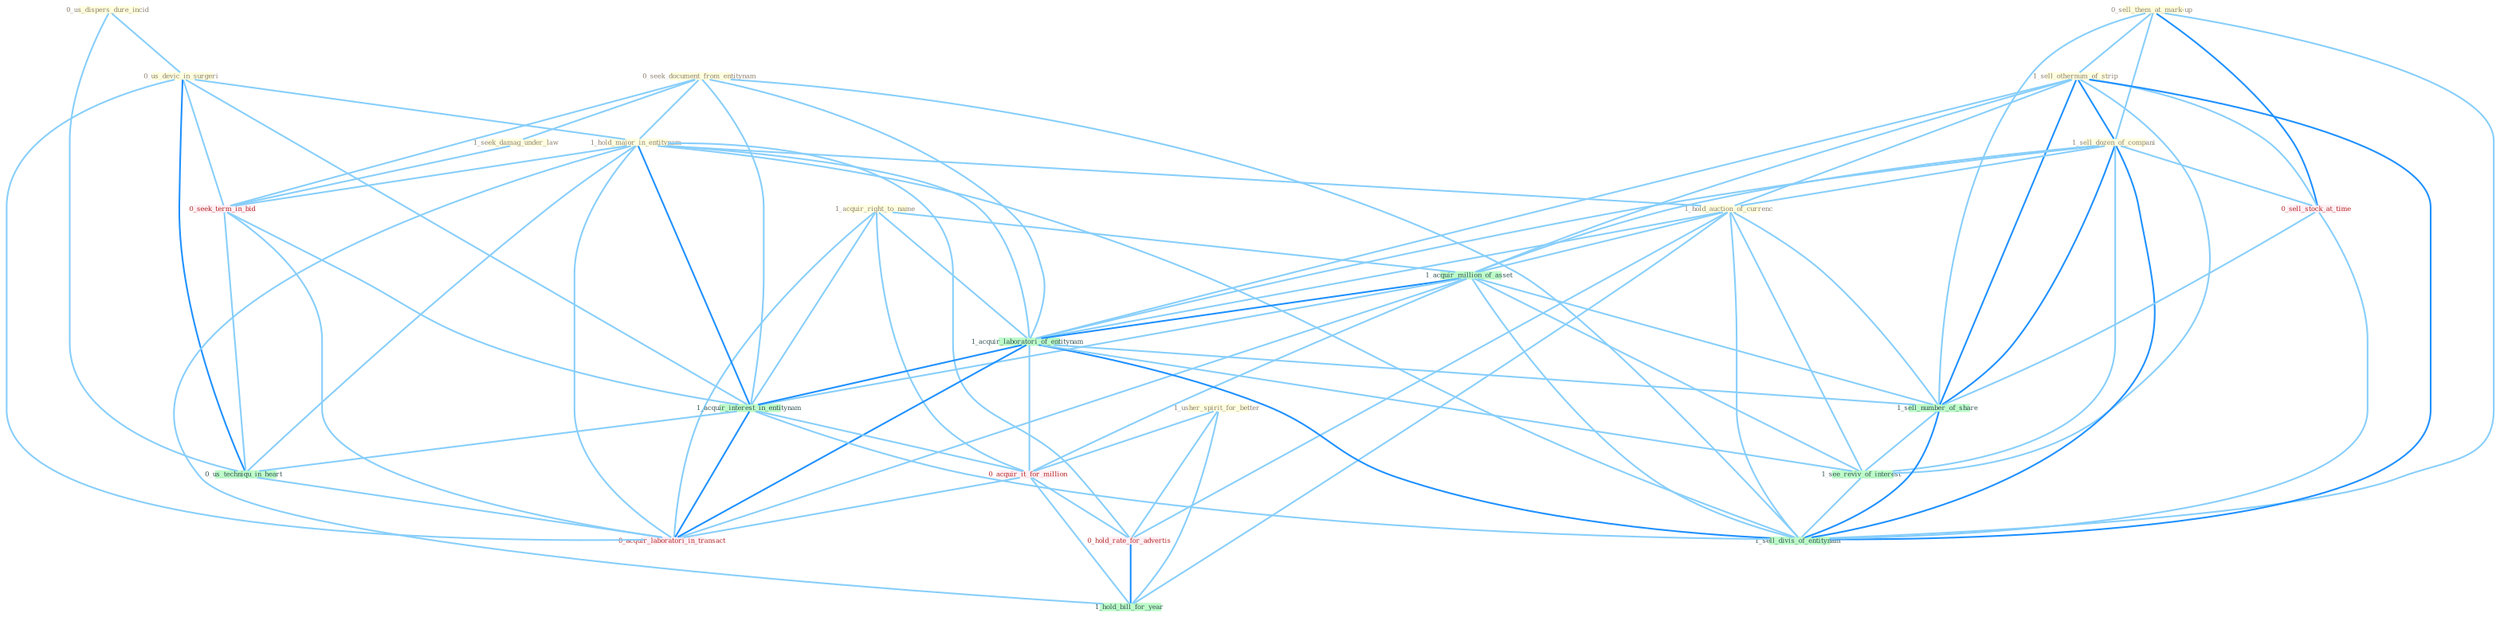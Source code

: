 Graph G{ 
    node
    [shape=polygon,style=filled,width=.5,height=.06,color="#BDFCC9",fixedsize=true,fontsize=4,
    fontcolor="#2f4f4f"];
    {node
    [color="#ffffe0", fontcolor="#8b7d6b"] "1_acquir_right_to_name " "0_sell_them_at_mark-up " "1_sell_othernum_of_strip " "0_seek_document_from_entitynam " "0_us_dispers_dure_incid " "1_sell_dozen_of_compani " "1_seek_damag_under_law " "0_us_devic_in_surgeri " "1_hold_major_in_entitynam " "1_hold_auction_of_currenc " "1_usher_spirit_for_better "}
{node [color="#fff0f5", fontcolor="#b22222"] "0_seek_term_in_bid " "0_acquir_it_for_million " "0_hold_rate_for_advertis " "0_acquir_laboratori_in_transact " "0_sell_stock_at_time "}
edge [color="#B0E2FF"];

	"1_acquir_right_to_name " -- "1_acquir_million_of_asset " [w="1", color="#87cefa" ];
	"1_acquir_right_to_name " -- "1_acquir_laboratori_of_entitynam " [w="1", color="#87cefa" ];
	"1_acquir_right_to_name " -- "1_acquir_interest_in_entitynam " [w="1", color="#87cefa" ];
	"1_acquir_right_to_name " -- "0_acquir_it_for_million " [w="1", color="#87cefa" ];
	"1_acquir_right_to_name " -- "0_acquir_laboratori_in_transact " [w="1", color="#87cefa" ];
	"0_sell_them_at_mark-up " -- "1_sell_othernum_of_strip " [w="1", color="#87cefa" ];
	"0_sell_them_at_mark-up " -- "1_sell_dozen_of_compani " [w="1", color="#87cefa" ];
	"0_sell_them_at_mark-up " -- "0_sell_stock_at_time " [w="2", color="#1e90ff" , len=0.8];
	"0_sell_them_at_mark-up " -- "1_sell_number_of_share " [w="1", color="#87cefa" ];
	"0_sell_them_at_mark-up " -- "1_sell_divis_of_entitynam " [w="1", color="#87cefa" ];
	"1_sell_othernum_of_strip " -- "1_sell_dozen_of_compani " [w="2", color="#1e90ff" , len=0.8];
	"1_sell_othernum_of_strip " -- "1_hold_auction_of_currenc " [w="1", color="#87cefa" ];
	"1_sell_othernum_of_strip " -- "1_acquir_million_of_asset " [w="1", color="#87cefa" ];
	"1_sell_othernum_of_strip " -- "1_acquir_laboratori_of_entitynam " [w="1", color="#87cefa" ];
	"1_sell_othernum_of_strip " -- "0_sell_stock_at_time " [w="1", color="#87cefa" ];
	"1_sell_othernum_of_strip " -- "1_sell_number_of_share " [w="2", color="#1e90ff" , len=0.8];
	"1_sell_othernum_of_strip " -- "1_see_reviv_of_interest " [w="1", color="#87cefa" ];
	"1_sell_othernum_of_strip " -- "1_sell_divis_of_entitynam " [w="2", color="#1e90ff" , len=0.8];
	"0_seek_document_from_entitynam " -- "1_seek_damag_under_law " [w="1", color="#87cefa" ];
	"0_seek_document_from_entitynam " -- "1_hold_major_in_entitynam " [w="1", color="#87cefa" ];
	"0_seek_document_from_entitynam " -- "1_acquir_laboratori_of_entitynam " [w="1", color="#87cefa" ];
	"0_seek_document_from_entitynam " -- "0_seek_term_in_bid " [w="1", color="#87cefa" ];
	"0_seek_document_from_entitynam " -- "1_acquir_interest_in_entitynam " [w="1", color="#87cefa" ];
	"0_seek_document_from_entitynam " -- "1_sell_divis_of_entitynam " [w="1", color="#87cefa" ];
	"0_us_dispers_dure_incid " -- "0_us_devic_in_surgeri " [w="1", color="#87cefa" ];
	"0_us_dispers_dure_incid " -- "0_us_techniqu_in_heart " [w="1", color="#87cefa" ];
	"1_sell_dozen_of_compani " -- "1_hold_auction_of_currenc " [w="1", color="#87cefa" ];
	"1_sell_dozen_of_compani " -- "1_acquir_million_of_asset " [w="1", color="#87cefa" ];
	"1_sell_dozen_of_compani " -- "1_acquir_laboratori_of_entitynam " [w="1", color="#87cefa" ];
	"1_sell_dozen_of_compani " -- "0_sell_stock_at_time " [w="1", color="#87cefa" ];
	"1_sell_dozen_of_compani " -- "1_sell_number_of_share " [w="2", color="#1e90ff" , len=0.8];
	"1_sell_dozen_of_compani " -- "1_see_reviv_of_interest " [w="1", color="#87cefa" ];
	"1_sell_dozen_of_compani " -- "1_sell_divis_of_entitynam " [w="2", color="#1e90ff" , len=0.8];
	"1_seek_damag_under_law " -- "0_seek_term_in_bid " [w="1", color="#87cefa" ];
	"0_us_devic_in_surgeri " -- "1_hold_major_in_entitynam " [w="1", color="#87cefa" ];
	"0_us_devic_in_surgeri " -- "0_seek_term_in_bid " [w="1", color="#87cefa" ];
	"0_us_devic_in_surgeri " -- "1_acquir_interest_in_entitynam " [w="1", color="#87cefa" ];
	"0_us_devic_in_surgeri " -- "0_us_techniqu_in_heart " [w="2", color="#1e90ff" , len=0.8];
	"0_us_devic_in_surgeri " -- "0_acquir_laboratori_in_transact " [w="1", color="#87cefa" ];
	"1_hold_major_in_entitynam " -- "1_hold_auction_of_currenc " [w="1", color="#87cefa" ];
	"1_hold_major_in_entitynam " -- "1_acquir_laboratori_of_entitynam " [w="1", color="#87cefa" ];
	"1_hold_major_in_entitynam " -- "0_seek_term_in_bid " [w="1", color="#87cefa" ];
	"1_hold_major_in_entitynam " -- "1_acquir_interest_in_entitynam " [w="2", color="#1e90ff" , len=0.8];
	"1_hold_major_in_entitynam " -- "0_us_techniqu_in_heart " [w="1", color="#87cefa" ];
	"1_hold_major_in_entitynam " -- "0_hold_rate_for_advertis " [w="1", color="#87cefa" ];
	"1_hold_major_in_entitynam " -- "0_acquir_laboratori_in_transact " [w="1", color="#87cefa" ];
	"1_hold_major_in_entitynam " -- "1_hold_bill_for_year " [w="1", color="#87cefa" ];
	"1_hold_major_in_entitynam " -- "1_sell_divis_of_entitynam " [w="1", color="#87cefa" ];
	"1_hold_auction_of_currenc " -- "1_acquir_million_of_asset " [w="1", color="#87cefa" ];
	"1_hold_auction_of_currenc " -- "1_acquir_laboratori_of_entitynam " [w="1", color="#87cefa" ];
	"1_hold_auction_of_currenc " -- "0_hold_rate_for_advertis " [w="1", color="#87cefa" ];
	"1_hold_auction_of_currenc " -- "1_sell_number_of_share " [w="1", color="#87cefa" ];
	"1_hold_auction_of_currenc " -- "1_see_reviv_of_interest " [w="1", color="#87cefa" ];
	"1_hold_auction_of_currenc " -- "1_hold_bill_for_year " [w="1", color="#87cefa" ];
	"1_hold_auction_of_currenc " -- "1_sell_divis_of_entitynam " [w="1", color="#87cefa" ];
	"1_usher_spirit_for_better " -- "0_acquir_it_for_million " [w="1", color="#87cefa" ];
	"1_usher_spirit_for_better " -- "0_hold_rate_for_advertis " [w="1", color="#87cefa" ];
	"1_usher_spirit_for_better " -- "1_hold_bill_for_year " [w="1", color="#87cefa" ];
	"1_acquir_million_of_asset " -- "1_acquir_laboratori_of_entitynam " [w="2", color="#1e90ff" , len=0.8];
	"1_acquir_million_of_asset " -- "1_acquir_interest_in_entitynam " [w="1", color="#87cefa" ];
	"1_acquir_million_of_asset " -- "0_acquir_it_for_million " [w="1", color="#87cefa" ];
	"1_acquir_million_of_asset " -- "0_acquir_laboratori_in_transact " [w="1", color="#87cefa" ];
	"1_acquir_million_of_asset " -- "1_sell_number_of_share " [w="1", color="#87cefa" ];
	"1_acquir_million_of_asset " -- "1_see_reviv_of_interest " [w="1", color="#87cefa" ];
	"1_acquir_million_of_asset " -- "1_sell_divis_of_entitynam " [w="1", color="#87cefa" ];
	"1_acquir_laboratori_of_entitynam " -- "1_acquir_interest_in_entitynam " [w="2", color="#1e90ff" , len=0.8];
	"1_acquir_laboratori_of_entitynam " -- "0_acquir_it_for_million " [w="1", color="#87cefa" ];
	"1_acquir_laboratori_of_entitynam " -- "0_acquir_laboratori_in_transact " [w="2", color="#1e90ff" , len=0.8];
	"1_acquir_laboratori_of_entitynam " -- "1_sell_number_of_share " [w="1", color="#87cefa" ];
	"1_acquir_laboratori_of_entitynam " -- "1_see_reviv_of_interest " [w="1", color="#87cefa" ];
	"1_acquir_laboratori_of_entitynam " -- "1_sell_divis_of_entitynam " [w="2", color="#1e90ff" , len=0.8];
	"0_seek_term_in_bid " -- "1_acquir_interest_in_entitynam " [w="1", color="#87cefa" ];
	"0_seek_term_in_bid " -- "0_us_techniqu_in_heart " [w="1", color="#87cefa" ];
	"0_seek_term_in_bid " -- "0_acquir_laboratori_in_transact " [w="1", color="#87cefa" ];
	"1_acquir_interest_in_entitynam " -- "0_us_techniqu_in_heart " [w="1", color="#87cefa" ];
	"1_acquir_interest_in_entitynam " -- "0_acquir_it_for_million " [w="1", color="#87cefa" ];
	"1_acquir_interest_in_entitynam " -- "0_acquir_laboratori_in_transact " [w="2", color="#1e90ff" , len=0.8];
	"1_acquir_interest_in_entitynam " -- "1_sell_divis_of_entitynam " [w="1", color="#87cefa" ];
	"0_us_techniqu_in_heart " -- "0_acquir_laboratori_in_transact " [w="1", color="#87cefa" ];
	"0_acquir_it_for_million " -- "0_hold_rate_for_advertis " [w="1", color="#87cefa" ];
	"0_acquir_it_for_million " -- "0_acquir_laboratori_in_transact " [w="1", color="#87cefa" ];
	"0_acquir_it_for_million " -- "1_hold_bill_for_year " [w="1", color="#87cefa" ];
	"0_hold_rate_for_advertis " -- "1_hold_bill_for_year " [w="2", color="#1e90ff" , len=0.8];
	"0_sell_stock_at_time " -- "1_sell_number_of_share " [w="1", color="#87cefa" ];
	"0_sell_stock_at_time " -- "1_sell_divis_of_entitynam " [w="1", color="#87cefa" ];
	"1_sell_number_of_share " -- "1_see_reviv_of_interest " [w="1", color="#87cefa" ];
	"1_sell_number_of_share " -- "1_sell_divis_of_entitynam " [w="2", color="#1e90ff" , len=0.8];
	"1_see_reviv_of_interest " -- "1_sell_divis_of_entitynam " [w="1", color="#87cefa" ];
}
